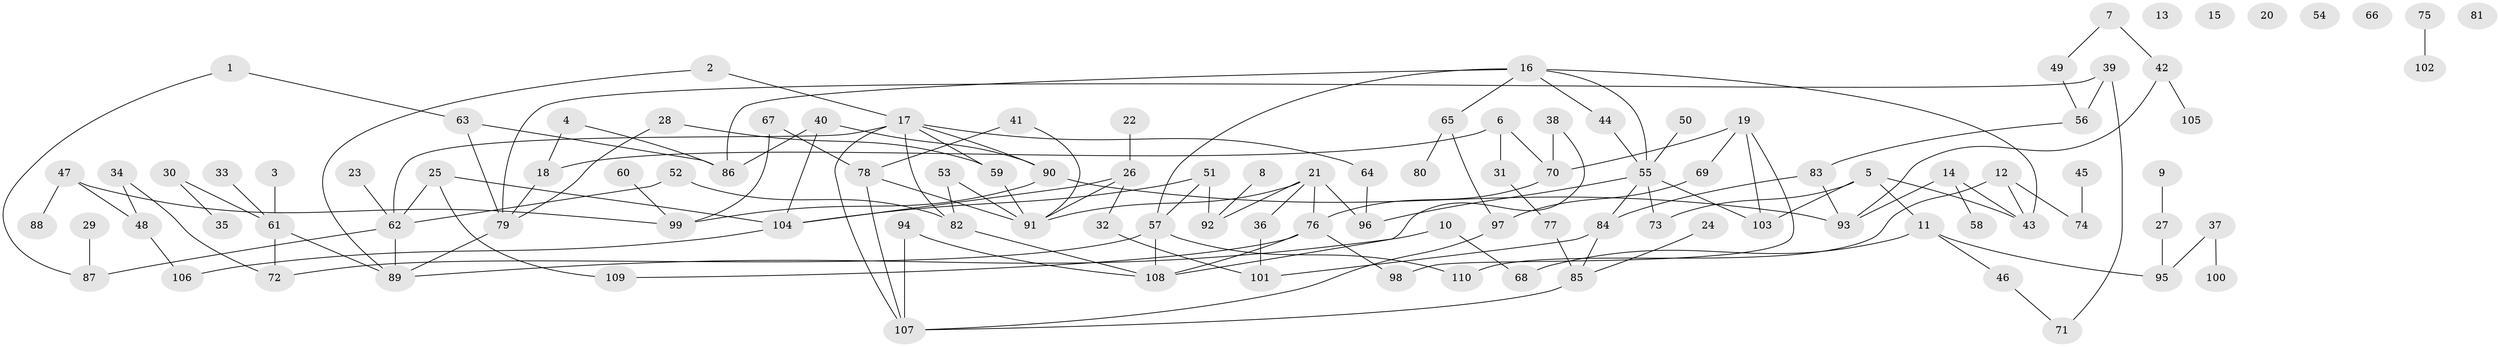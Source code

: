 // coarse degree distribution, {3: 0.12162162162162163, 2: 0.28378378378378377, 1: 0.17567567567567569, 5: 0.08108108108108109, 4: 0.10810810810810811, 0: 0.0945945945945946, 8: 0.04054054054054054, 9: 0.02702702702702703, 6: 0.04054054054054054, 7: 0.02702702702702703}
// Generated by graph-tools (version 1.1) at 2025/23/03/03/25 07:23:24]
// undirected, 110 vertices, 145 edges
graph export_dot {
graph [start="1"]
  node [color=gray90,style=filled];
  1;
  2;
  3;
  4;
  5;
  6;
  7;
  8;
  9;
  10;
  11;
  12;
  13;
  14;
  15;
  16;
  17;
  18;
  19;
  20;
  21;
  22;
  23;
  24;
  25;
  26;
  27;
  28;
  29;
  30;
  31;
  32;
  33;
  34;
  35;
  36;
  37;
  38;
  39;
  40;
  41;
  42;
  43;
  44;
  45;
  46;
  47;
  48;
  49;
  50;
  51;
  52;
  53;
  54;
  55;
  56;
  57;
  58;
  59;
  60;
  61;
  62;
  63;
  64;
  65;
  66;
  67;
  68;
  69;
  70;
  71;
  72;
  73;
  74;
  75;
  76;
  77;
  78;
  79;
  80;
  81;
  82;
  83;
  84;
  85;
  86;
  87;
  88;
  89;
  90;
  91;
  92;
  93;
  94;
  95;
  96;
  97;
  98;
  99;
  100;
  101;
  102;
  103;
  104;
  105;
  106;
  107;
  108;
  109;
  110;
  1 -- 63;
  1 -- 87;
  2 -- 17;
  2 -- 89;
  3 -- 61;
  4 -- 18;
  4 -- 86;
  5 -- 11;
  5 -- 43;
  5 -- 73;
  5 -- 103;
  6 -- 18;
  6 -- 31;
  6 -- 70;
  7 -- 42;
  7 -- 49;
  8 -- 92;
  9 -- 27;
  10 -- 68;
  10 -- 89;
  11 -- 46;
  11 -- 68;
  11 -- 95;
  12 -- 43;
  12 -- 74;
  12 -- 110;
  14 -- 43;
  14 -- 58;
  14 -- 93;
  16 -- 43;
  16 -- 44;
  16 -- 55;
  16 -- 57;
  16 -- 65;
  16 -- 86;
  17 -- 59;
  17 -- 62;
  17 -- 64;
  17 -- 82;
  17 -- 90;
  17 -- 107;
  18 -- 79;
  19 -- 69;
  19 -- 70;
  19 -- 98;
  19 -- 103;
  21 -- 36;
  21 -- 76;
  21 -- 91;
  21 -- 92;
  21 -- 96;
  22 -- 26;
  23 -- 62;
  24 -- 85;
  25 -- 62;
  25 -- 104;
  25 -- 109;
  26 -- 32;
  26 -- 91;
  26 -- 104;
  27 -- 95;
  28 -- 59;
  28 -- 79;
  29 -- 87;
  30 -- 35;
  30 -- 61;
  31 -- 77;
  32 -- 101;
  33 -- 61;
  34 -- 48;
  34 -- 72;
  36 -- 101;
  37 -- 95;
  37 -- 100;
  38 -- 70;
  38 -- 108;
  39 -- 56;
  39 -- 71;
  39 -- 79;
  40 -- 86;
  40 -- 90;
  40 -- 104;
  41 -- 78;
  41 -- 91;
  42 -- 93;
  42 -- 105;
  44 -- 55;
  45 -- 74;
  46 -- 71;
  47 -- 48;
  47 -- 88;
  47 -- 99;
  48 -- 106;
  49 -- 56;
  50 -- 55;
  51 -- 57;
  51 -- 92;
  51 -- 104;
  52 -- 62;
  52 -- 82;
  53 -- 82;
  53 -- 91;
  55 -- 73;
  55 -- 84;
  55 -- 96;
  55 -- 103;
  56 -- 83;
  57 -- 72;
  57 -- 108;
  57 -- 110;
  59 -- 91;
  60 -- 99;
  61 -- 72;
  61 -- 89;
  62 -- 87;
  62 -- 89;
  63 -- 79;
  63 -- 86;
  64 -- 96;
  65 -- 80;
  65 -- 97;
  67 -- 78;
  67 -- 99;
  69 -- 97;
  70 -- 76;
  75 -- 102;
  76 -- 98;
  76 -- 108;
  76 -- 109;
  77 -- 85;
  78 -- 91;
  78 -- 107;
  79 -- 89;
  82 -- 108;
  83 -- 84;
  83 -- 93;
  84 -- 85;
  84 -- 101;
  85 -- 107;
  90 -- 93;
  90 -- 99;
  94 -- 107;
  94 -- 108;
  97 -- 107;
  104 -- 106;
}
